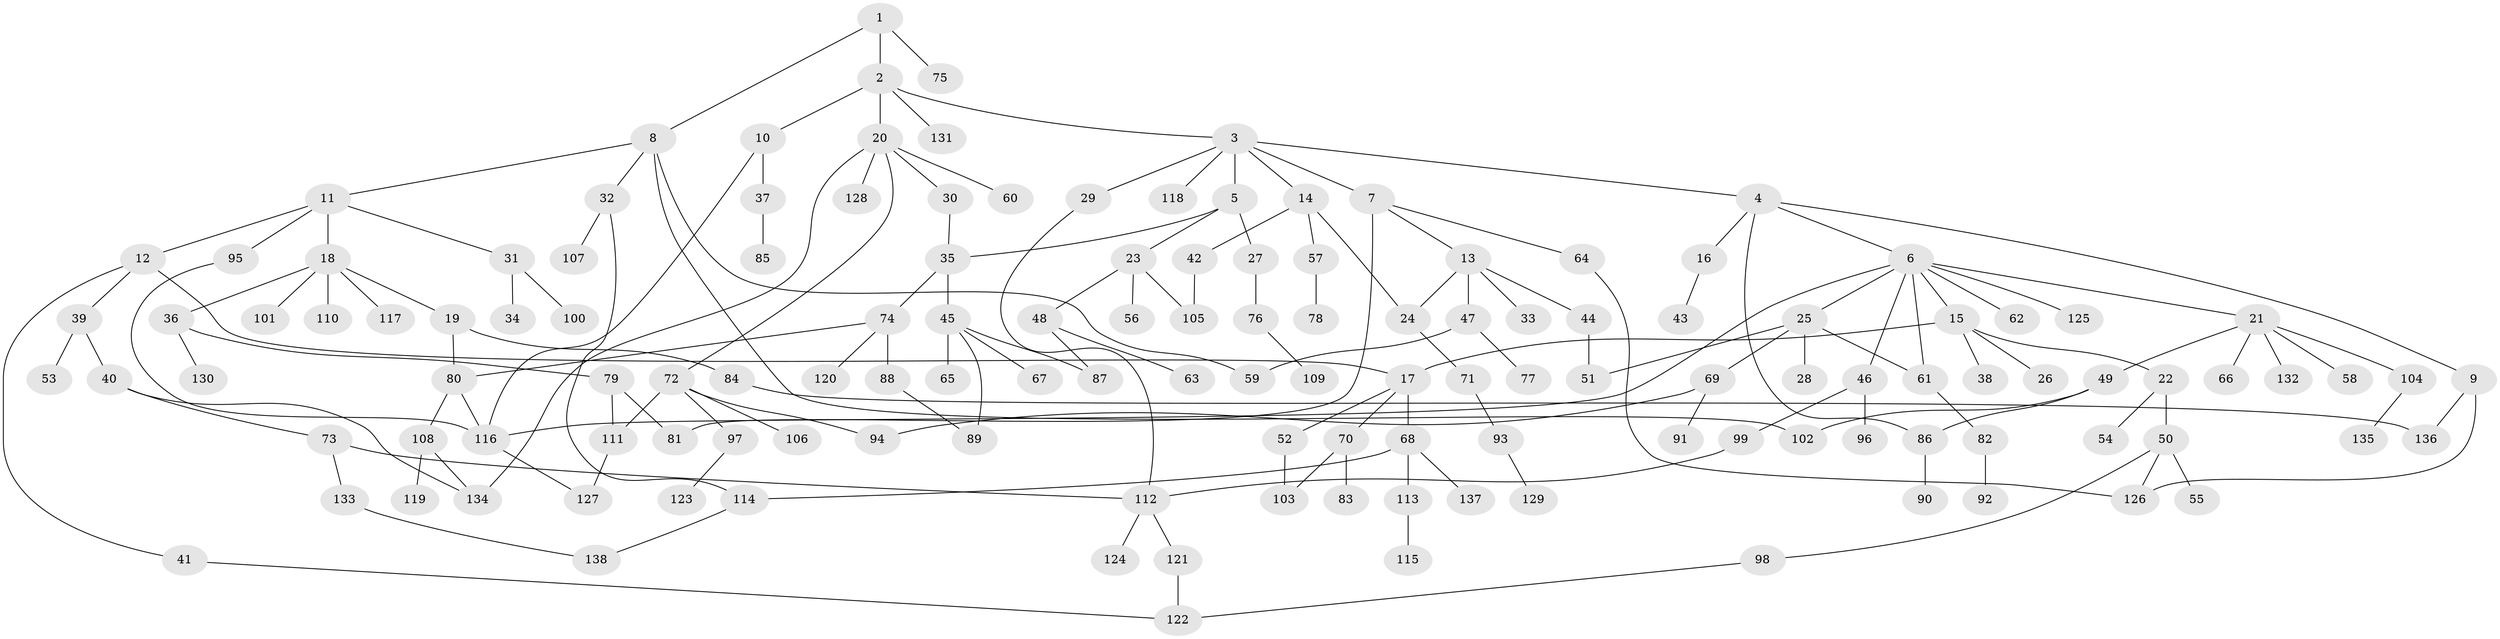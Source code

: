 // coarse degree distribution, {3: 0.16326530612244897, 6: 0.030612244897959183, 9: 0.01020408163265306, 11: 0.01020408163265306, 4: 0.08163265306122448, 5: 0.09183673469387756, 2: 0.19387755102040816, 7: 0.02040816326530612, 1: 0.3979591836734694}
// Generated by graph-tools (version 1.1) at 2025/51/02/27/25 19:51:41]
// undirected, 138 vertices, 168 edges
graph export_dot {
graph [start="1"]
  node [color=gray90,style=filled];
  1;
  2;
  3;
  4;
  5;
  6;
  7;
  8;
  9;
  10;
  11;
  12;
  13;
  14;
  15;
  16;
  17;
  18;
  19;
  20;
  21;
  22;
  23;
  24;
  25;
  26;
  27;
  28;
  29;
  30;
  31;
  32;
  33;
  34;
  35;
  36;
  37;
  38;
  39;
  40;
  41;
  42;
  43;
  44;
  45;
  46;
  47;
  48;
  49;
  50;
  51;
  52;
  53;
  54;
  55;
  56;
  57;
  58;
  59;
  60;
  61;
  62;
  63;
  64;
  65;
  66;
  67;
  68;
  69;
  70;
  71;
  72;
  73;
  74;
  75;
  76;
  77;
  78;
  79;
  80;
  81;
  82;
  83;
  84;
  85;
  86;
  87;
  88;
  89;
  90;
  91;
  92;
  93;
  94;
  95;
  96;
  97;
  98;
  99;
  100;
  101;
  102;
  103;
  104;
  105;
  106;
  107;
  108;
  109;
  110;
  111;
  112;
  113;
  114;
  115;
  116;
  117;
  118;
  119;
  120;
  121;
  122;
  123;
  124;
  125;
  126;
  127;
  128;
  129;
  130;
  131;
  132;
  133;
  134;
  135;
  136;
  137;
  138;
  1 -- 2;
  1 -- 8;
  1 -- 75;
  2 -- 3;
  2 -- 10;
  2 -- 20;
  2 -- 131;
  3 -- 4;
  3 -- 5;
  3 -- 7;
  3 -- 14;
  3 -- 29;
  3 -- 118;
  4 -- 6;
  4 -- 9;
  4 -- 16;
  4 -- 86;
  5 -- 23;
  5 -- 27;
  5 -- 35;
  6 -- 15;
  6 -- 21;
  6 -- 25;
  6 -- 46;
  6 -- 62;
  6 -- 125;
  6 -- 61;
  6 -- 116;
  7 -- 13;
  7 -- 64;
  7 -- 81;
  8 -- 11;
  8 -- 32;
  8 -- 102;
  8 -- 59;
  9 -- 136;
  9 -- 126;
  10 -- 37;
  10 -- 116;
  11 -- 12;
  11 -- 18;
  11 -- 31;
  11 -- 95;
  12 -- 39;
  12 -- 41;
  12 -- 17;
  13 -- 24;
  13 -- 33;
  13 -- 44;
  13 -- 47;
  14 -- 42;
  14 -- 57;
  14 -- 24;
  15 -- 17;
  15 -- 22;
  15 -- 26;
  15 -- 38;
  16 -- 43;
  17 -- 52;
  17 -- 68;
  17 -- 70;
  18 -- 19;
  18 -- 36;
  18 -- 101;
  18 -- 110;
  18 -- 117;
  19 -- 84;
  19 -- 80;
  20 -- 30;
  20 -- 60;
  20 -- 72;
  20 -- 128;
  20 -- 134;
  21 -- 49;
  21 -- 58;
  21 -- 66;
  21 -- 104;
  21 -- 132;
  22 -- 50;
  22 -- 54;
  23 -- 48;
  23 -- 56;
  23 -- 105;
  24 -- 71;
  25 -- 28;
  25 -- 61;
  25 -- 69;
  25 -- 51;
  27 -- 76;
  29 -- 112;
  30 -- 35;
  31 -- 34;
  31 -- 100;
  32 -- 107;
  32 -- 114;
  35 -- 45;
  35 -- 74;
  36 -- 79;
  36 -- 130;
  37 -- 85;
  39 -- 40;
  39 -- 53;
  40 -- 73;
  40 -- 134;
  41 -- 122;
  42 -- 105;
  44 -- 51;
  45 -- 65;
  45 -- 67;
  45 -- 87;
  45 -- 89;
  46 -- 96;
  46 -- 99;
  47 -- 59;
  47 -- 77;
  48 -- 63;
  48 -- 87;
  49 -- 102;
  49 -- 86;
  50 -- 55;
  50 -- 98;
  50 -- 126;
  52 -- 103;
  57 -- 78;
  61 -- 82;
  64 -- 126;
  68 -- 113;
  68 -- 114;
  68 -- 137;
  69 -- 91;
  69 -- 94;
  70 -- 83;
  70 -- 103;
  71 -- 93;
  72 -- 97;
  72 -- 106;
  72 -- 111;
  72 -- 94;
  73 -- 133;
  73 -- 112;
  74 -- 80;
  74 -- 88;
  74 -- 120;
  76 -- 109;
  79 -- 111;
  79 -- 81;
  80 -- 108;
  80 -- 116;
  82 -- 92;
  84 -- 136;
  86 -- 90;
  88 -- 89;
  93 -- 129;
  95 -- 116;
  97 -- 123;
  98 -- 122;
  99 -- 112;
  104 -- 135;
  108 -- 119;
  108 -- 134;
  111 -- 127;
  112 -- 121;
  112 -- 124;
  113 -- 115;
  114 -- 138;
  116 -- 127;
  121 -- 122;
  133 -- 138;
}
